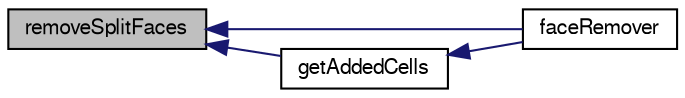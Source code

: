 digraph "removeSplitFaces"
{
  bgcolor="transparent";
  edge [fontname="FreeSans",fontsize="10",labelfontname="FreeSans",labelfontsize="10"];
  node [fontname="FreeSans",fontsize="10",shape=record];
  rankdir="LR";
  Node2547 [label="removeSplitFaces",height=0.2,width=0.4,color="black", fillcolor="grey75", style="filled", fontcolor="black"];
  Node2547 -> Node2548 [dir="back",color="midnightblue",fontsize="10",style="solid",fontname="FreeSans"];
  Node2548 [label="faceRemover",height=0.2,width=0.4,color="black",URL="$a21518.html#a115637e185196eb4aa709b72f59137cd"];
  Node2547 -> Node2549 [dir="back",color="midnightblue",fontsize="10",style="solid",fontname="FreeSans"];
  Node2549 [label="getAddedCells",height=0.2,width=0.4,color="black",URL="$a21518.html#ab5ebffca83676b163aefa40518831e37",tooltip="Like getSplitFaces but returns map from original to added cell. "];
  Node2549 -> Node2548 [dir="back",color="midnightblue",fontsize="10",style="solid",fontname="FreeSans"];
}

